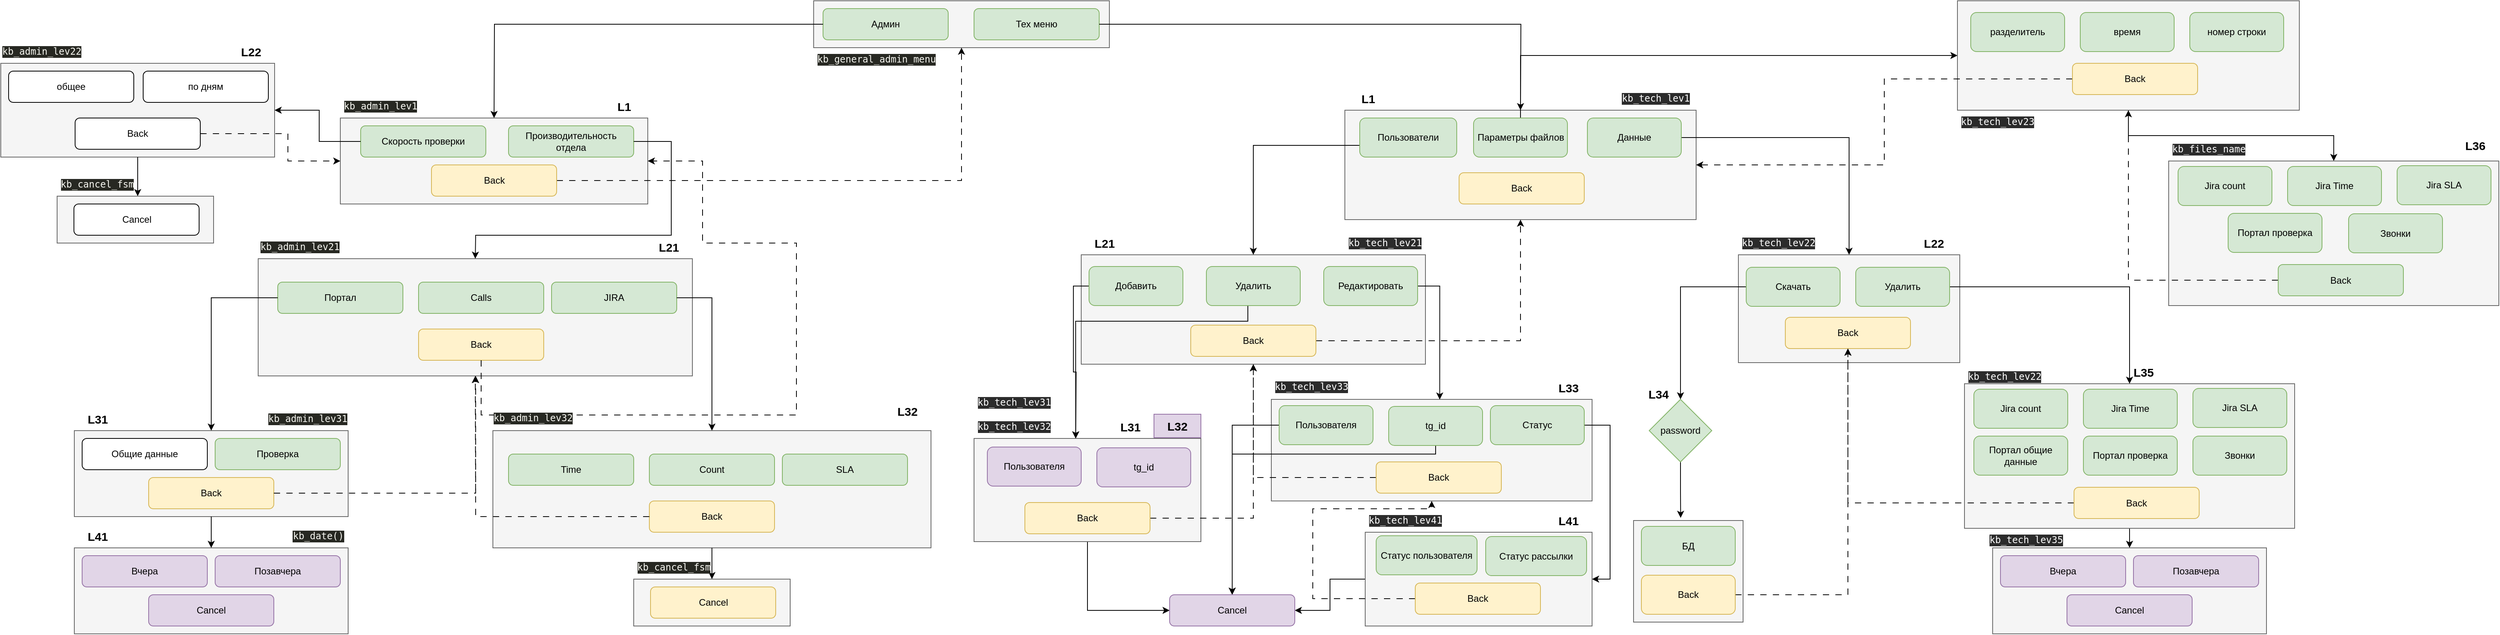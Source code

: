 <mxfile version="21.7.4" type="device">
  <diagram name="Страница 1" id="kpzwKS-btZNGM6YGNHvQ">
    <mxGraphModel dx="1364" dy="1102" grid="1" gridSize="10" guides="1" tooltips="1" connect="1" arrows="1" fold="1" page="1" pageScale="1" pageWidth="1169" pageHeight="827" math="0" shadow="0">
      <root>
        <mxCell id="0" />
        <mxCell id="1" parent="0" />
        <mxCell id="q2ML41msmfo748IDjSTn-22" style="edgeStyle=orthogonalEdgeStyle;rounded=0;orthogonalLoop=1;jettySize=auto;html=1;exitX=0.5;exitY=1;exitDx=0;exitDy=0;entryX=0.5;entryY=0;entryDx=0;entryDy=0;" edge="1" parent="1" source="q2ML41msmfo748IDjSTn-12" target="q2ML41msmfo748IDjSTn-13">
          <mxGeometry relative="1" as="geometry" />
        </mxCell>
        <mxCell id="q2ML41msmfo748IDjSTn-12" value="" style="rounded=0;whiteSpace=wrap;html=1;fillColor=#f5f5f5;fontColor=#333333;strokeColor=#666666;" vertex="1" parent="1">
          <mxGeometry x="2501" y="8" width="437" height="140" as="geometry" />
        </mxCell>
        <mxCell id="m_FYj5SwtiGDDuizJ_Xz-88" style="edgeStyle=orthogonalEdgeStyle;rounded=0;orthogonalLoop=1;jettySize=auto;html=1;entryX=0.5;entryY=0;entryDx=0;entryDy=0;" parent="1" source="m_FYj5SwtiGDDuizJ_Xz-75" target="m_FYj5SwtiGDDuizJ_Xz-84" edge="1">
          <mxGeometry relative="1" as="geometry" />
        </mxCell>
        <mxCell id="m_FYj5SwtiGDDuizJ_Xz-75" value="" style="rounded=0;whiteSpace=wrap;html=1;fillColor=#f5f5f5;fontColor=#333333;strokeColor=#666666;" parent="1" vertex="1">
          <mxGeometry x="2510" y="498" width="422" height="185" as="geometry" />
        </mxCell>
        <mxCell id="m_FYj5SwtiGDDuizJ_Xz-74" value="" style="rounded=0;whiteSpace=wrap;html=1;fillColor=#f5f5f5;fontColor=#333333;strokeColor=#666666;" parent="1" vertex="1">
          <mxGeometry x="2087" y="673" width="140" height="130" as="geometry" />
        </mxCell>
        <mxCell id="m_FYj5SwtiGDDuizJ_Xz-59" value="" style="rounded=0;whiteSpace=wrap;html=1;fillColor=#f5f5f5;fontColor=#333333;strokeColor=#666666;" parent="1" vertex="1">
          <mxGeometry x="2221" y="333" width="283" height="138" as="geometry" />
        </mxCell>
        <mxCell id="m_FYj5SwtiGDDuizJ_Xz-35" style="edgeStyle=orthogonalEdgeStyle;rounded=0;orthogonalLoop=1;jettySize=auto;html=1;entryX=1;entryY=0.5;entryDx=0;entryDy=0;" parent="1" source="m_FYj5SwtiGDDuizJ_Xz-20" target="m_FYj5SwtiGDDuizJ_Xz-21" edge="1">
          <mxGeometry relative="1" as="geometry" />
        </mxCell>
        <mxCell id="m_FYj5SwtiGDDuizJ_Xz-20" value="" style="rounded=0;whiteSpace=wrap;html=1;fillColor=#f5f5f5;fontColor=#333333;strokeColor=#666666;" parent="1" vertex="1">
          <mxGeometry x="1744" y="688" width="290" height="120" as="geometry" />
        </mxCell>
        <mxCell id="m_FYj5SwtiGDDuizJ_Xz-36" style="edgeStyle=orthogonalEdgeStyle;rounded=0;orthogonalLoop=1;jettySize=auto;html=1;entryX=0;entryY=0.5;entryDx=0;entryDy=0;" parent="1" source="m_FYj5SwtiGDDuizJ_Xz-19" target="m_FYj5SwtiGDDuizJ_Xz-21" edge="1">
          <mxGeometry relative="1" as="geometry" />
        </mxCell>
        <mxCell id="m_FYj5SwtiGDDuizJ_Xz-19" value="" style="rounded=0;whiteSpace=wrap;html=1;fillColor=#f5f5f5;fontColor=#333333;strokeColor=#666666;" parent="1" vertex="1">
          <mxGeometry x="1244" y="568" width="290" height="132" as="geometry" />
        </mxCell>
        <mxCell id="m_FYj5SwtiGDDuizJ_Xz-18" value="" style="rounded=0;whiteSpace=wrap;html=1;fillColor=#f5f5f5;fontColor=#333333;strokeColor=#666666;" parent="1" vertex="1">
          <mxGeometry x="1624" y="518" width="410" height="130" as="geometry" />
        </mxCell>
        <mxCell id="m_FYj5SwtiGDDuizJ_Xz-17" value="" style="rounded=0;whiteSpace=wrap;html=1;fillColor=#f5f5f5;fontColor=#333333;strokeColor=#666666;" parent="1" vertex="1">
          <mxGeometry x="1381" y="333" width="440" height="140" as="geometry" />
        </mxCell>
        <mxCell id="AULgqFKmp7q75crRmmGl-78" value="" style="rounded=0;whiteSpace=wrap;html=1;fillColor=#f5f5f5;fontColor=#333333;strokeColor=#666666;" parent="1" vertex="1">
          <mxGeometry x="809" y="748" width="200" height="60" as="geometry" />
        </mxCell>
        <mxCell id="AULgqFKmp7q75crRmmGl-57" value="" style="rounded=0;whiteSpace=wrap;html=1;fillColor=#f5f5f5;fontColor=#333333;strokeColor=#666666;" parent="1" vertex="1">
          <mxGeometry x="1039" y="8" width="378" height="60" as="geometry" />
        </mxCell>
        <mxCell id="AULgqFKmp7q75crRmmGl-45" value="" style="rounded=0;whiteSpace=wrap;html=1;fillColor=#f5f5f5;fontColor=#333333;strokeColor=#666666;" parent="1" vertex="1">
          <mxGeometry x="1718" y="148" width="449" height="140" as="geometry" />
        </mxCell>
        <mxCell id="AULgqFKmp7q75crRmmGl-37" value="" style="rounded=0;whiteSpace=wrap;html=1;fillColor=#f5f5f5;fontColor=#333333;strokeColor=#666666;" parent="1" vertex="1">
          <mxGeometry x="434" y="158" width="393" height="110" as="geometry" />
        </mxCell>
        <mxCell id="AULgqFKmp7q75crRmmGl-36" value="" style="rounded=0;whiteSpace=wrap;html=1;fillColor=#f5f5f5;fontColor=#333333;strokeColor=#666666;" parent="1" vertex="1">
          <mxGeometry y="88" width="350" height="120" as="geometry" />
        </mxCell>
        <mxCell id="AULgqFKmp7q75crRmmGl-18" value="" style="rounded=0;whiteSpace=wrap;html=1;fillColor=#f5f5f5;fontColor=#333333;strokeColor=#666666;" parent="1" vertex="1">
          <mxGeometry x="94" y="558" width="350" height="110" as="geometry" />
        </mxCell>
        <mxCell id="AULgqFKmp7q75crRmmGl-12" value="" style="rounded=0;whiteSpace=wrap;html=1;fillColor=#f5f5f5;fontColor=#333333;strokeColor=#666666;" parent="1" vertex="1">
          <mxGeometry x="329" y="338" width="555" height="150" as="geometry" />
        </mxCell>
        <mxCell id="AULgqFKmp7q75crRmmGl-11" value="" style="rounded=0;whiteSpace=wrap;html=1;fillColor=#f5f5f5;fontColor=#333333;strokeColor=#666666;" parent="1" vertex="1">
          <mxGeometry x="629" y="558" width="560" height="150" as="geometry" />
        </mxCell>
        <mxCell id="AULgqFKmp7q75crRmmGl-1" value="Портал" style="rounded=1;whiteSpace=wrap;html=1;fillColor=#d5e8d4;strokeColor=#82b366;" parent="1" vertex="1">
          <mxGeometry x="354" y="368" width="160" height="40" as="geometry" />
        </mxCell>
        <mxCell id="AULgqFKmp7q75crRmmGl-3" value="Calls" style="rounded=1;whiteSpace=wrap;html=1;fillColor=#d5e8d4;strokeColor=#82b366;" parent="1" vertex="1">
          <mxGeometry x="534" y="368" width="160" height="40" as="geometry" />
        </mxCell>
        <mxCell id="AULgqFKmp7q75crRmmGl-4" value="JIRA" style="rounded=1;whiteSpace=wrap;html=1;fillColor=#d5e8d4;strokeColor=#82b366;" parent="1" vertex="1">
          <mxGeometry x="704" y="368" width="160" height="40" as="geometry" />
        </mxCell>
        <mxCell id="AULgqFKmp7q75crRmmGl-6" value="Time" style="rounded=1;whiteSpace=wrap;html=1;fillColor=#d5e8d4;strokeColor=#82b366;" parent="1" vertex="1">
          <mxGeometry x="649" y="588" width="160" height="40" as="geometry" />
        </mxCell>
        <mxCell id="AULgqFKmp7q75crRmmGl-7" value="Count" style="rounded=1;whiteSpace=wrap;html=1;fillColor=#d5e8d4;strokeColor=#82b366;" parent="1" vertex="1">
          <mxGeometry x="829" y="588" width="160" height="40" as="geometry" />
        </mxCell>
        <mxCell id="AULgqFKmp7q75crRmmGl-8" value="SLA" style="rounded=1;whiteSpace=wrap;html=1;fillColor=#d5e8d4;strokeColor=#82b366;" parent="1" vertex="1">
          <mxGeometry x="999" y="588" width="160" height="40" as="geometry" />
        </mxCell>
        <mxCell id="AULgqFKmp7q75crRmmGl-9" value="Back" style="rounded=1;whiteSpace=wrap;html=1;fillColor=#fff2cc;strokeColor=#d6b656;" parent="1" vertex="1">
          <mxGeometry x="829" y="648" width="160" height="40" as="geometry" />
        </mxCell>
        <mxCell id="AULgqFKmp7q75crRmmGl-14" value="Общие данные" style="rounded=1;whiteSpace=wrap;html=1;" parent="1" vertex="1">
          <mxGeometry x="104" y="568" width="160" height="40" as="geometry" />
        </mxCell>
        <mxCell id="AULgqFKmp7q75crRmmGl-15" value="Проверка" style="rounded=1;whiteSpace=wrap;html=1;fillColor=#d5e8d4;strokeColor=#82b366;" parent="1" vertex="1">
          <mxGeometry x="274" y="568" width="160" height="40" as="geometry" />
        </mxCell>
        <mxCell id="AULgqFKmp7q75crRmmGl-16" value="Back" style="rounded=1;whiteSpace=wrap;html=1;fillColor=#fff2cc;strokeColor=#d6b656;" parent="1" vertex="1">
          <mxGeometry x="189" y="618" width="160" height="40" as="geometry" />
        </mxCell>
        <mxCell id="AULgqFKmp7q75crRmmGl-20" value="" style="rounded=0;whiteSpace=wrap;html=1;fillColor=#f5f5f5;fontColor=#333333;strokeColor=#666666;" parent="1" vertex="1">
          <mxGeometry x="94" y="708" width="350" height="110" as="geometry" />
        </mxCell>
        <mxCell id="AULgqFKmp7q75crRmmGl-21" value="Вчера" style="rounded=1;whiteSpace=wrap;html=1;fillColor=#e1d5e7;strokeColor=#9673a6;" parent="1" vertex="1">
          <mxGeometry x="104" y="718" width="160" height="40" as="geometry" />
        </mxCell>
        <mxCell id="AULgqFKmp7q75crRmmGl-22" value="Позавчера" style="rounded=1;whiteSpace=wrap;html=1;fillColor=#e1d5e7;strokeColor=#9673a6;" parent="1" vertex="1">
          <mxGeometry x="274" y="718" width="160" height="40" as="geometry" />
        </mxCell>
        <mxCell id="AULgqFKmp7q75crRmmGl-24" value="Cancel" style="rounded=1;whiteSpace=wrap;html=1;fillColor=#e1d5e7;strokeColor=#9673a6;" parent="1" vertex="1">
          <mxGeometry x="189" y="768" width="160" height="40" as="geometry" />
        </mxCell>
        <mxCell id="AULgqFKmp7q75crRmmGl-26" value="" style="endArrow=classic;html=1;rounded=0;exitX=1;exitY=0.5;exitDx=0;exitDy=0;entryX=0.5;entryY=0;entryDx=0;entryDy=0;" parent="1" source="AULgqFKmp7q75crRmmGl-4" target="AULgqFKmp7q75crRmmGl-11" edge="1">
          <mxGeometry width="50" height="50" relative="1" as="geometry">
            <mxPoint x="604" y="598" as="sourcePoint" />
            <mxPoint x="654" y="548" as="targetPoint" />
            <Array as="points">
              <mxPoint x="909" y="388" />
            </Array>
          </mxGeometry>
        </mxCell>
        <mxCell id="AULgqFKmp7q75crRmmGl-27" value="" style="endArrow=classic;html=1;rounded=0;exitX=0;exitY=0.5;exitDx=0;exitDy=0;entryX=0.5;entryY=0;entryDx=0;entryDy=0;" parent="1" source="AULgqFKmp7q75crRmmGl-1" target="AULgqFKmp7q75crRmmGl-18" edge="1">
          <mxGeometry width="50" height="50" relative="1" as="geometry">
            <mxPoint x="604" y="598" as="sourcePoint" />
            <mxPoint x="654" y="548" as="targetPoint" />
            <Array as="points">
              <mxPoint x="269" y="388" />
            </Array>
          </mxGeometry>
        </mxCell>
        <mxCell id="AULgqFKmp7q75crRmmGl-28" value="" style="endArrow=classic;html=1;rounded=0;exitX=0.5;exitY=1;exitDx=0;exitDy=0;entryX=0.5;entryY=0;entryDx=0;entryDy=0;" parent="1" source="AULgqFKmp7q75crRmmGl-18" target="AULgqFKmp7q75crRmmGl-20" edge="1">
          <mxGeometry width="50" height="50" relative="1" as="geometry">
            <mxPoint x="604" y="738" as="sourcePoint" />
            <mxPoint x="654" y="688" as="targetPoint" />
          </mxGeometry>
        </mxCell>
        <mxCell id="AULgqFKmp7q75crRmmGl-29" value="Админ" style="rounded=1;whiteSpace=wrap;html=1;fillColor=#d5e8d4;strokeColor=#82b366;" parent="1" vertex="1">
          <mxGeometry x="1051" y="18" width="160" height="40" as="geometry" />
        </mxCell>
        <mxCell id="AULgqFKmp7q75crRmmGl-30" value="Тех меню" style="rounded=1;whiteSpace=wrap;html=1;fillColor=#d5e8d4;strokeColor=#82b366;" parent="1" vertex="1">
          <mxGeometry x="1244" y="18" width="160" height="40" as="geometry" />
        </mxCell>
        <mxCell id="AULgqFKmp7q75crRmmGl-32" value="Производительность отдела" style="rounded=1;whiteSpace=wrap;html=1;fillColor=#d5e8d4;strokeColor=#82b366;" parent="1" vertex="1">
          <mxGeometry x="649" y="168" width="160" height="40" as="geometry" />
        </mxCell>
        <mxCell id="AULgqFKmp7q75crRmmGl-33" value="Скорость проверки" style="rounded=1;whiteSpace=wrap;html=1;fillColor=#d5e8d4;strokeColor=#82b366;" parent="1" vertex="1">
          <mxGeometry x="460" y="168" width="160" height="40" as="geometry" />
        </mxCell>
        <mxCell id="AULgqFKmp7q75crRmmGl-34" value="по дням" style="rounded=1;whiteSpace=wrap;html=1;" parent="1" vertex="1">
          <mxGeometry x="182" y="98" width="160" height="40" as="geometry" />
        </mxCell>
        <mxCell id="AULgqFKmp7q75crRmmGl-35" value="общее" style="rounded=1;whiteSpace=wrap;html=1;" parent="1" vertex="1">
          <mxGeometry x="10" y="98" width="160" height="40" as="geometry" />
        </mxCell>
        <mxCell id="m_FYj5SwtiGDDuizJ_Xz-30" style="edgeStyle=orthogonalEdgeStyle;rounded=0;orthogonalLoop=1;jettySize=auto;html=1;entryX=0.5;entryY=0;entryDx=0;entryDy=0;" parent="1" source="AULgqFKmp7q75crRmmGl-38" target="m_FYj5SwtiGDDuizJ_Xz-17" edge="1">
          <mxGeometry relative="1" as="geometry">
            <mxPoint x="1604" y="268" as="targetPoint" />
            <Array as="points">
              <mxPoint x="1601" y="193" />
            </Array>
          </mxGeometry>
        </mxCell>
        <mxCell id="AULgqFKmp7q75crRmmGl-38" value="Пользователи" style="rounded=1;whiteSpace=wrap;html=1;fillColor=#d5e8d4;strokeColor=#82b366;" parent="1" vertex="1">
          <mxGeometry x="1737" y="158" width="124" height="50" as="geometry" />
        </mxCell>
        <mxCell id="q2ML41msmfo748IDjSTn-30" style="edgeStyle=orthogonalEdgeStyle;rounded=0;orthogonalLoop=1;jettySize=auto;html=1;entryX=0;entryY=0.5;entryDx=0;entryDy=0;" edge="1" parent="1" source="AULgqFKmp7q75crRmmGl-39" target="q2ML41msmfo748IDjSTn-12">
          <mxGeometry relative="1" as="geometry">
            <Array as="points">
              <mxPoint x="1943" y="78" />
            </Array>
          </mxGeometry>
        </mxCell>
        <mxCell id="AULgqFKmp7q75crRmmGl-39" value="Параметры файлов" style="rounded=1;whiteSpace=wrap;html=1;fillColor=#d5e8d4;strokeColor=#82b366;" parent="1" vertex="1">
          <mxGeometry x="1882.5" y="158" width="120" height="50" as="geometry" />
        </mxCell>
        <mxCell id="m_FYj5SwtiGDDuizJ_Xz-61" style="edgeStyle=orthogonalEdgeStyle;rounded=0;orthogonalLoop=1;jettySize=auto;html=1;exitX=1;exitY=0.5;exitDx=0;exitDy=0;entryX=0.5;entryY=0;entryDx=0;entryDy=0;" parent="1" source="AULgqFKmp7q75crRmmGl-40" target="m_FYj5SwtiGDDuizJ_Xz-59" edge="1">
          <mxGeometry relative="1" as="geometry">
            <Array as="points">
              <mxPoint x="2363" y="183" />
            </Array>
          </mxGeometry>
        </mxCell>
        <mxCell id="AULgqFKmp7q75crRmmGl-40" value="Данные" style="rounded=1;whiteSpace=wrap;html=1;fillColor=#d5e8d4;strokeColor=#82b366;" parent="1" vertex="1">
          <mxGeometry x="2028" y="158" width="120" height="50" as="geometry" />
        </mxCell>
        <mxCell id="m_FYj5SwtiGDDuizJ_Xz-47" style="edgeStyle=orthogonalEdgeStyle;rounded=0;orthogonalLoop=1;jettySize=auto;html=1;exitX=1;exitY=0.5;exitDx=0;exitDy=0;entryX=0.5;entryY=1;entryDx=0;entryDy=0;dashed=1;dashPattern=8 8;" parent="1" source="AULgqFKmp7q75crRmmGl-41" target="AULgqFKmp7q75crRmmGl-57" edge="1">
          <mxGeometry relative="1" as="geometry" />
        </mxCell>
        <mxCell id="AULgqFKmp7q75crRmmGl-41" value="Back" style="rounded=1;whiteSpace=wrap;html=1;fillColor=#fff2cc;strokeColor=#d6b656;" parent="1" vertex="1">
          <mxGeometry x="550.5" y="218" width="160" height="40" as="geometry" />
        </mxCell>
        <mxCell id="AULgqFKmp7q75crRmmGl-43" value="Back" style="rounded=1;whiteSpace=wrap;html=1;fillColor=#fff2cc;strokeColor=#d6b656;" parent="1" vertex="1">
          <mxGeometry x="1864" y="228" width="160" height="40" as="geometry" />
        </mxCell>
        <mxCell id="AULgqFKmp7q75crRmmGl-46" value="" style="endArrow=classic;html=1;rounded=0;exitX=1;exitY=0.5;exitDx=0;exitDy=0;entryX=0.5;entryY=0;entryDx=0;entryDy=0;" parent="1" source="AULgqFKmp7q75crRmmGl-32" target="AULgqFKmp7q75crRmmGl-12" edge="1">
          <mxGeometry width="50" height="50" relative="1" as="geometry">
            <mxPoint x="717" y="288" as="sourcePoint" />
            <mxPoint x="767" y="238" as="targetPoint" />
            <Array as="points">
              <mxPoint x="857" y="188" />
              <mxPoint x="857" y="308" />
              <mxPoint x="607" y="308" />
            </Array>
          </mxGeometry>
        </mxCell>
        <mxCell id="AULgqFKmp7q75crRmmGl-47" value="" style="endArrow=classic;html=1;rounded=0;exitX=0;exitY=0.5;exitDx=0;exitDy=0;entryX=1;entryY=0.5;entryDx=0;entryDy=0;" parent="1" source="AULgqFKmp7q75crRmmGl-33" target="AULgqFKmp7q75crRmmGl-36" edge="1">
          <mxGeometry width="50" height="50" relative="1" as="geometry">
            <mxPoint x="717" y="288" as="sourcePoint" />
            <mxPoint x="767" y="238" as="targetPoint" />
            <Array as="points">
              <mxPoint x="407" y="188" />
              <mxPoint x="407" y="148" />
            </Array>
          </mxGeometry>
        </mxCell>
        <mxCell id="AULgqFKmp7q75crRmmGl-48" value="" style="endArrow=classic;html=1;rounded=0;exitX=0;exitY=0.5;exitDx=0;exitDy=0;entryX=0.5;entryY=0;entryDx=0;entryDy=0;" parent="1" source="AULgqFKmp7q75crRmmGl-29" target="AULgqFKmp7q75crRmmGl-37" edge="1">
          <mxGeometry width="50" height="50" relative="1" as="geometry">
            <mxPoint x="907" y="288" as="sourcePoint" />
            <mxPoint x="957" y="238" as="targetPoint" />
            <Array as="points">
              <mxPoint x="631" y="38" />
            </Array>
          </mxGeometry>
        </mxCell>
        <mxCell id="AULgqFKmp7q75crRmmGl-49" value="" style="endArrow=classic;html=1;rounded=0;exitX=1;exitY=0.5;exitDx=0;exitDy=0;entryX=0.5;entryY=0;entryDx=0;entryDy=0;" parent="1" source="AULgqFKmp7q75crRmmGl-30" target="AULgqFKmp7q75crRmmGl-45" edge="1">
          <mxGeometry width="50" height="50" relative="1" as="geometry">
            <mxPoint x="907" y="288" as="sourcePoint" />
            <mxPoint x="957" y="238" as="targetPoint" />
            <Array as="points">
              <mxPoint x="1943" y="38" />
            </Array>
          </mxGeometry>
        </mxCell>
        <mxCell id="AULgqFKmp7q75crRmmGl-50" value="L1" style="text;html=1;strokeColor=none;fillColor=none;align=center;verticalAlign=middle;whiteSpace=wrap;rounded=0;fontStyle=1;fontSize=15;" parent="1" vertex="1">
          <mxGeometry x="767" y="128" width="60" height="30" as="geometry" />
        </mxCell>
        <mxCell id="AULgqFKmp7q75crRmmGl-51" value="L1" style="text;html=1;strokeColor=none;fillColor=none;align=center;verticalAlign=middle;whiteSpace=wrap;rounded=0;fontStyle=1;fontSize=15;" parent="1" vertex="1">
          <mxGeometry x="1718" y="118" width="60" height="30" as="geometry" />
        </mxCell>
        <mxCell id="AULgqFKmp7q75crRmmGl-52" value="L21" style="text;html=1;strokeColor=none;fillColor=none;align=center;verticalAlign=middle;whiteSpace=wrap;rounded=0;fontStyle=1;fontSize=15;" parent="1" vertex="1">
          <mxGeometry x="824" y="308" width="60" height="30" as="geometry" />
        </mxCell>
        <mxCell id="AULgqFKmp7q75crRmmGl-53" value="L22" style="text;html=1;strokeColor=none;fillColor=none;align=center;verticalAlign=middle;whiteSpace=wrap;rounded=0;fontStyle=1;fontSize=15;" parent="1" vertex="1">
          <mxGeometry x="290" y="58" width="60" height="30" as="geometry" />
        </mxCell>
        <mxCell id="AULgqFKmp7q75crRmmGl-54" value="L31" style="text;html=1;strokeColor=none;fillColor=none;align=center;verticalAlign=middle;whiteSpace=wrap;rounded=0;fontStyle=1;fontSize=15;" parent="1" vertex="1">
          <mxGeometry x="94" y="528" width="60" height="30" as="geometry" />
        </mxCell>
        <mxCell id="AULgqFKmp7q75crRmmGl-55" value="L32" style="text;html=1;strokeColor=none;fillColor=none;align=center;verticalAlign=middle;whiteSpace=wrap;rounded=0;fontStyle=1;fontSize=15;" parent="1" vertex="1">
          <mxGeometry x="1129" y="518" width="60" height="30" as="geometry" />
        </mxCell>
        <mxCell id="AULgqFKmp7q75crRmmGl-56" value="L41" style="text;html=1;strokeColor=none;fillColor=none;align=center;verticalAlign=middle;whiteSpace=wrap;rounded=0;fontStyle=1;fontSize=15;" parent="1" vertex="1">
          <mxGeometry x="94" y="678" width="60" height="30" as="geometry" />
        </mxCell>
        <mxCell id="AULgqFKmp7q75crRmmGl-58" value="Back" style="rounded=1;whiteSpace=wrap;html=1;fillColor=#fff2cc;strokeColor=#d6b656;" parent="1" vertex="1">
          <mxGeometry x="534" y="428" width="160" height="40" as="geometry" />
        </mxCell>
        <mxCell id="AULgqFKmp7q75crRmmGl-59" value="&lt;div style=&quot;background-color:#272822;color:#f8f8f2;font-family:&#39;JetBrains Mono&#39;,monospace;font-size:9,8pt;&quot;&gt;&lt;pre&gt;kb_admin_lev1&lt;/pre&gt;&lt;/div&gt;" style="text;html=1;strokeColor=none;fillColor=none;align=center;verticalAlign=middle;whiteSpace=wrap;rounded=0;" parent="1" vertex="1">
          <mxGeometry x="434" y="128" width="103" height="30" as="geometry" />
        </mxCell>
        <mxCell id="AULgqFKmp7q75crRmmGl-60" value="&lt;div style=&quot;background-color:#272822;color:#f8f8f2;font-family:&#39;JetBrains Mono&#39;,monospace;font-size:9,8pt;&quot;&gt;&lt;pre&gt;&lt;div style=&quot;font-family: &amp;quot;JetBrains Mono&amp;quot;, monospace;&quot;&gt;&lt;pre&gt;kb_general_admin_menu&lt;/pre&gt;&lt;/div&gt;&lt;/pre&gt;&lt;/div&gt;" style="text;html=1;strokeColor=none;fillColor=none;align=center;verticalAlign=middle;whiteSpace=wrap;rounded=0;" parent="1" vertex="1">
          <mxGeometry x="1039" y="68" width="161" height="30" as="geometry" />
        </mxCell>
        <mxCell id="AULgqFKmp7q75crRmmGl-61" value="&lt;div style=&quot;background-color:#272822;color:#f8f8f2;font-family:&#39;JetBrains Mono&#39;,monospace;font-size:9,8pt;&quot;&gt;&lt;pre&gt;&lt;div style=&quot;font-family: &amp;quot;JetBrains Mono&amp;quot;, monospace;&quot;&gt;&lt;pre&gt;kb_admin_lev21&lt;/pre&gt;&lt;/div&gt;&lt;/pre&gt;&lt;/div&gt;" style="text;html=1;strokeColor=none;fillColor=none;align=center;verticalAlign=middle;whiteSpace=wrap;rounded=0;" parent="1" vertex="1">
          <mxGeometry x="331" y="308" width="103" height="30" as="geometry" />
        </mxCell>
        <mxCell id="AULgqFKmp7q75crRmmGl-63" value="" style="endArrow=classic;html=1;rounded=0;exitX=0.5;exitY=1;exitDx=0;exitDy=0;entryX=1;entryY=0.5;entryDx=0;entryDy=0;metaEdit=1;dashed=1;dashPattern=8 8;" parent="1" source="AULgqFKmp7q75crRmmGl-58" target="AULgqFKmp7q75crRmmGl-37" edge="1">
          <mxGeometry width="50" height="50" relative="1" as="geometry">
            <mxPoint x="787" y="368" as="sourcePoint" />
            <mxPoint x="837" y="318" as="targetPoint" />
            <Array as="points">
              <mxPoint x="614" y="538" />
              <mxPoint x="1017" y="538" />
              <mxPoint x="1017" y="318" />
              <mxPoint x="897" y="318" />
              <mxPoint x="897" y="213" />
            </Array>
          </mxGeometry>
        </mxCell>
        <mxCell id="AULgqFKmp7q75crRmmGl-69" value="&lt;div style=&quot;background-color:#272822;color:#f8f8f2;font-family:&#39;JetBrains Mono&#39;,monospace;font-size:9,8pt;&quot;&gt;&lt;pre&gt;&lt;div style=&quot;font-family: &amp;quot;JetBrains Mono&amp;quot;, monospace;&quot;&gt;&lt;pre&gt;&lt;div style=&quot;font-family: &amp;quot;JetBrains Mono&amp;quot;, monospace;&quot;&gt;&lt;pre&gt;kb_admin_lev31&lt;/pre&gt;&lt;/div&gt;&lt;/pre&gt;&lt;/div&gt;&lt;/pre&gt;&lt;/div&gt;" style="text;html=1;strokeColor=none;fillColor=none;align=center;verticalAlign=middle;whiteSpace=wrap;rounded=0;" parent="1" vertex="1">
          <mxGeometry x="341" y="528" width="103" height="30" as="geometry" />
        </mxCell>
        <mxCell id="AULgqFKmp7q75crRmmGl-70" value="&lt;div style=&quot;background-color:#272822;color:#f8f8f2;font-family:&#39;JetBrains Mono&#39;,monospace;font-size:9,8pt;&quot;&gt;&lt;pre&gt;&lt;div style=&quot;font-family: &amp;quot;JetBrains Mono&amp;quot;, monospace;&quot;&gt;&lt;pre&gt;&lt;div style=&quot;font-family: &amp;quot;JetBrains Mono&amp;quot;, monospace;&quot;&gt;&lt;pre&gt;&lt;div style=&quot;font-family: &amp;quot;JetBrains Mono&amp;quot;, monospace;&quot;&gt;&lt;pre&gt;kb_admin_lev32&lt;/pre&gt;&lt;/div&gt;&lt;/pre&gt;&lt;/div&gt;&lt;/pre&gt;&lt;/div&gt;&lt;/pre&gt;&lt;/div&gt;" style="text;html=1;strokeColor=none;fillColor=none;align=center;verticalAlign=middle;whiteSpace=wrap;rounded=0;" parent="1" vertex="1">
          <mxGeometry x="629" y="527" width="103" height="30" as="geometry" />
        </mxCell>
        <mxCell id="AULgqFKmp7q75crRmmGl-77" value="Cancel" style="rounded=1;whiteSpace=wrap;html=1;fillColor=#fff2cc;strokeColor=#d6b656;" parent="1" vertex="1">
          <mxGeometry x="830.5" y="758" width="160" height="40" as="geometry" />
        </mxCell>
        <mxCell id="AULgqFKmp7q75crRmmGl-79" value="" style="endArrow=classic;html=1;rounded=0;exitX=0.5;exitY=1;exitDx=0;exitDy=0;entryX=0.5;entryY=0;entryDx=0;entryDy=0;" parent="1" source="AULgqFKmp7q75crRmmGl-11" target="AULgqFKmp7q75crRmmGl-78" edge="1">
          <mxGeometry width="50" height="50" relative="1" as="geometry">
            <mxPoint x="587" y="608" as="sourcePoint" />
            <mxPoint x="637" y="558" as="targetPoint" />
          </mxGeometry>
        </mxCell>
        <mxCell id="AULgqFKmp7q75crRmmGl-82" value="" style="endArrow=classic;html=1;rounded=0;exitX=0.5;exitY=1;exitDx=0;exitDy=0;entryX=1;entryY=1;entryDx=0;entryDy=0;" parent="1" source="AULgqFKmp7q75crRmmGl-36" target="AULgqFKmp7q75crRmmGl-93" edge="1">
          <mxGeometry width="50" height="50" relative="1" as="geometry">
            <mxPoint x="427" y="158" as="sourcePoint" />
            <mxPoint x="174.5" y="248" as="targetPoint" />
          </mxGeometry>
        </mxCell>
        <mxCell id="AULgqFKmp7q75crRmmGl-83" value="&lt;div style=&quot;background-color:#272822;color:#f8f8f2;font-family:&#39;JetBrains Mono&#39;,monospace;font-size:9,8pt;&quot;&gt;&lt;pre&gt;&lt;div style=&quot;font-family: &amp;quot;JetBrains Mono&amp;quot;, monospace;&quot;&gt;&lt;pre&gt;kb_admin_lev22&lt;/pre&gt;&lt;/div&gt;&lt;/pre&gt;&lt;/div&gt;" style="text;html=1;strokeColor=none;fillColor=none;align=center;verticalAlign=middle;whiteSpace=wrap;rounded=0;" parent="1" vertex="1">
          <mxGeometry x="1" y="58" width="103" height="30" as="geometry" />
        </mxCell>
        <mxCell id="AULgqFKmp7q75crRmmGl-84" value="" style="endArrow=classic;html=1;rounded=0;exitX=0;exitY=0.5;exitDx=0;exitDy=0;entryX=0.5;entryY=1;entryDx=0;entryDy=0;dashed=1;dashPattern=8 8;" parent="1" source="AULgqFKmp7q75crRmmGl-9" target="AULgqFKmp7q75crRmmGl-12" edge="1">
          <mxGeometry width="50" height="50" relative="1" as="geometry">
            <mxPoint x="657" y="578" as="sourcePoint" />
            <mxPoint x="707" y="528" as="targetPoint" />
            <Array as="points">
              <mxPoint x="607" y="668" />
            </Array>
          </mxGeometry>
        </mxCell>
        <mxCell id="AULgqFKmp7q75crRmmGl-85" value="" style="endArrow=classic;html=1;rounded=0;exitX=1;exitY=0.5;exitDx=0;exitDy=0;dashed=1;dashPattern=8 8;" parent="1" source="AULgqFKmp7q75crRmmGl-16" edge="1">
          <mxGeometry width="50" height="50" relative="1" as="geometry">
            <mxPoint x="657" y="578" as="sourcePoint" />
            <mxPoint x="607" y="488" as="targetPoint" />
            <Array as="points">
              <mxPoint x="607" y="638" />
            </Array>
          </mxGeometry>
        </mxCell>
        <mxCell id="AULgqFKmp7q75crRmmGl-87" value="Back" style="rounded=1;whiteSpace=wrap;html=1;" parent="1" vertex="1">
          <mxGeometry x="95" y="158" width="160" height="40" as="geometry" />
        </mxCell>
        <mxCell id="AULgqFKmp7q75crRmmGl-88" value="" style="endArrow=classic;html=1;rounded=0;exitX=1;exitY=0.5;exitDx=0;exitDy=0;entryX=0;entryY=0.5;entryDx=0;entryDy=0;dashed=1;dashPattern=8 8;" parent="1" source="AULgqFKmp7q75crRmmGl-87" target="AULgqFKmp7q75crRmmGl-37" edge="1">
          <mxGeometry width="50" height="50" relative="1" as="geometry">
            <mxPoint x="137" y="288" as="sourcePoint" />
            <mxPoint x="187" y="238" as="targetPoint" />
            <Array as="points">
              <mxPoint x="367" y="178" />
              <mxPoint x="367" y="213" />
            </Array>
          </mxGeometry>
        </mxCell>
        <mxCell id="AULgqFKmp7q75crRmmGl-89" value="&lt;div style=&quot;background-color:#272822;color:#f8f8f2;font-family:&#39;JetBrains Mono&#39;,monospace;font-size:9,8pt;&quot;&gt;&lt;pre&gt;&lt;div style=&quot;font-family: &amp;quot;JetBrains Mono&amp;quot;, monospace;&quot;&gt;&lt;pre&gt;&lt;div style=&quot;font-family: &amp;quot;JetBrains Mono&amp;quot;, monospace;&quot;&gt;&lt;pre&gt;&lt;div style=&quot;font-family: &amp;quot;JetBrains Mono&amp;quot;, monospace;&quot;&gt;&lt;pre&gt;&lt;div style=&quot;font-family: &amp;quot;JetBrains Mono&amp;quot;, monospace;&quot;&gt;&lt;pre&gt;kb_cancel_fsm&lt;/pre&gt;&lt;/div&gt;&lt;/pre&gt;&lt;/div&gt;&lt;/pre&gt;&lt;/div&gt;&lt;/pre&gt;&lt;/div&gt;&lt;/pre&gt;&lt;/div&gt;" style="text;html=1;strokeColor=none;fillColor=none;align=center;verticalAlign=middle;whiteSpace=wrap;rounded=0;" parent="1" vertex="1">
          <mxGeometry x="809" y="718" width="103" height="30" as="geometry" />
        </mxCell>
        <mxCell id="AULgqFKmp7q75crRmmGl-91" value="" style="rounded=0;whiteSpace=wrap;html=1;fillColor=#f5f5f5;fontColor=#333333;strokeColor=#666666;" parent="1" vertex="1">
          <mxGeometry x="72" y="258" width="200" height="60" as="geometry" />
        </mxCell>
        <mxCell id="AULgqFKmp7q75crRmmGl-92" value="Cancel" style="rounded=1;whiteSpace=wrap;html=1;" parent="1" vertex="1">
          <mxGeometry x="93.5" y="268" width="160" height="40" as="geometry" />
        </mxCell>
        <mxCell id="AULgqFKmp7q75crRmmGl-93" value="&lt;div style=&quot;background-color:#272822;color:#f8f8f2;font-family:&#39;JetBrains Mono&#39;,monospace;font-size:9,8pt;&quot;&gt;&lt;pre&gt;&lt;div style=&quot;font-family: &amp;quot;JetBrains Mono&amp;quot;, monospace;&quot;&gt;&lt;pre&gt;&lt;div style=&quot;font-family: &amp;quot;JetBrains Mono&amp;quot;, monospace;&quot;&gt;&lt;pre&gt;&lt;div style=&quot;font-family: &amp;quot;JetBrains Mono&amp;quot;, monospace;&quot;&gt;&lt;pre&gt;&lt;div style=&quot;font-family: &amp;quot;JetBrains Mono&amp;quot;, monospace;&quot;&gt;&lt;pre&gt;kb_cancel_fsm&lt;/pre&gt;&lt;/div&gt;&lt;/pre&gt;&lt;/div&gt;&lt;/pre&gt;&lt;/div&gt;&lt;/pre&gt;&lt;/div&gt;&lt;/pre&gt;&lt;/div&gt;" style="text;html=1;strokeColor=none;fillColor=none;align=center;verticalAlign=middle;whiteSpace=wrap;rounded=0;" parent="1" vertex="1">
          <mxGeometry x="72" y="228" width="103" height="30" as="geometry" />
        </mxCell>
        <mxCell id="AULgqFKmp7q75crRmmGl-94" value="&lt;div style=&quot;background-color:#272822;color:#f8f8f2;font-family:&#39;JetBrains Mono&#39;,monospace;font-size:9,8pt;&quot;&gt;&lt;pre&gt;&lt;div style=&quot;font-family: &amp;quot;JetBrains Mono&amp;quot;, monospace;&quot;&gt;&lt;pre&gt;&lt;div style=&quot;font-family: &amp;quot;JetBrains Mono&amp;quot;, monospace;&quot;&gt;&lt;pre&gt;&lt;div style=&quot;font-family: &amp;quot;JetBrains Mono&amp;quot;, monospace;&quot;&gt;&lt;pre&gt;kb_date()&lt;/pre&gt;&lt;/div&gt;&lt;/pre&gt;&lt;/div&gt;&lt;/pre&gt;&lt;/div&gt;&lt;/pre&gt;&lt;/div&gt;" style="text;html=1;strokeColor=none;fillColor=none;align=center;verticalAlign=middle;whiteSpace=wrap;rounded=0;" parent="1" vertex="1">
          <mxGeometry x="367" y="678" width="78" height="30" as="geometry" />
        </mxCell>
        <mxCell id="m_FYj5SwtiGDDuizJ_Xz-29" style="edgeStyle=orthogonalEdgeStyle;rounded=0;orthogonalLoop=1;jettySize=auto;html=1;" parent="1" source="m_FYj5SwtiGDDuizJ_Xz-2" edge="1">
          <mxGeometry relative="1" as="geometry">
            <mxPoint x="1374" y="568" as="targetPoint" />
          </mxGeometry>
        </mxCell>
        <mxCell id="m_FYj5SwtiGDDuizJ_Xz-2" value="Добавить" style="rounded=1;whiteSpace=wrap;html=1;fillColor=#d5e8d4;strokeColor=#82b366;" parent="1" vertex="1">
          <mxGeometry x="1391" y="348" width="120" height="50" as="geometry" />
        </mxCell>
        <mxCell id="m_FYj5SwtiGDDuizJ_Xz-28" style="edgeStyle=orthogonalEdgeStyle;rounded=0;orthogonalLoop=1;jettySize=auto;html=1;entryX=0.448;entryY=0;entryDx=0;entryDy=0;entryPerimeter=0;" parent="1" source="m_FYj5SwtiGDDuizJ_Xz-3" target="m_FYj5SwtiGDDuizJ_Xz-19" edge="1">
          <mxGeometry relative="1" as="geometry">
            <Array as="points">
              <mxPoint x="1594" y="418" />
              <mxPoint x="1374" y="418" />
            </Array>
          </mxGeometry>
        </mxCell>
        <mxCell id="m_FYj5SwtiGDDuizJ_Xz-3" value="Удалить" style="rounded=1;whiteSpace=wrap;html=1;fillColor=#d5e8d4;strokeColor=#82b366;" parent="1" vertex="1">
          <mxGeometry x="1541" y="348" width="120" height="50" as="geometry" />
        </mxCell>
        <mxCell id="m_FYj5SwtiGDDuizJ_Xz-31" style="edgeStyle=orthogonalEdgeStyle;rounded=0;orthogonalLoop=1;jettySize=auto;html=1;exitX=1;exitY=0.5;exitDx=0;exitDy=0;entryX=0.525;entryY=0.002;entryDx=0;entryDy=0;entryPerimeter=0;" parent="1" source="m_FYj5SwtiGDDuizJ_Xz-4" target="m_FYj5SwtiGDDuizJ_Xz-18" edge="1">
          <mxGeometry relative="1" as="geometry" />
        </mxCell>
        <mxCell id="m_FYj5SwtiGDDuizJ_Xz-4" value="Редактировать" style="rounded=1;whiteSpace=wrap;html=1;fillColor=#d5e8d4;strokeColor=#82b366;" parent="1" vertex="1">
          <mxGeometry x="1691" y="348" width="120" height="50" as="geometry" />
        </mxCell>
        <mxCell id="m_FYj5SwtiGDDuizJ_Xz-5" value="Пользователя" style="rounded=1;whiteSpace=wrap;html=1;fillColor=#e1d5e7;strokeColor=#9673a6;" parent="1" vertex="1">
          <mxGeometry x="1261" y="579" width="120" height="50" as="geometry" />
        </mxCell>
        <mxCell id="m_FYj5SwtiGDDuizJ_Xz-32" style="edgeStyle=orthogonalEdgeStyle;rounded=0;orthogonalLoop=1;jettySize=auto;html=1;exitX=1;exitY=0.5;exitDx=0;exitDy=0;entryX=1;entryY=0.5;entryDx=0;entryDy=0;" parent="1" source="m_FYj5SwtiGDDuizJ_Xz-6" target="m_FYj5SwtiGDDuizJ_Xz-20" edge="1">
          <mxGeometry relative="1" as="geometry">
            <Array as="points">
              <mxPoint x="2057" y="551" />
              <mxPoint x="2057" y="748" />
            </Array>
          </mxGeometry>
        </mxCell>
        <mxCell id="m_FYj5SwtiGDDuizJ_Xz-6" value="Статус" style="rounded=1;whiteSpace=wrap;html=1;fillColor=#d5e8d4;strokeColor=#82b366;" parent="1" vertex="1">
          <mxGeometry x="1904" y="526" width="120" height="50" as="geometry" />
        </mxCell>
        <mxCell id="m_FYj5SwtiGDDuizJ_Xz-7" value="tg_id" style="rounded=1;whiteSpace=wrap;html=1;fillColor=#e1d5e7;strokeColor=#9673a6;" parent="1" vertex="1">
          <mxGeometry x="1401" y="580" width="120" height="50" as="geometry" />
        </mxCell>
        <mxCell id="m_FYj5SwtiGDDuizJ_Xz-9" value="Статус пользователя" style="rounded=1;whiteSpace=wrap;html=1;fillColor=#d5e8d4;strokeColor=#82b366;" parent="1" vertex="1">
          <mxGeometry x="1758" y="692.5" width="129" height="50" as="geometry" />
        </mxCell>
        <mxCell id="m_FYj5SwtiGDDuizJ_Xz-10" value="Статус рассылки" style="rounded=1;whiteSpace=wrap;html=1;fillColor=#d5e8d4;strokeColor=#82b366;" parent="1" vertex="1">
          <mxGeometry x="1898" y="693.5" width="129" height="50" as="geometry" />
        </mxCell>
        <mxCell id="m_FYj5SwtiGDDuizJ_Xz-33" style="edgeStyle=orthogonalEdgeStyle;rounded=0;orthogonalLoop=1;jettySize=auto;html=1;entryX=0.5;entryY=0;entryDx=0;entryDy=0;" parent="1" source="m_FYj5SwtiGDDuizJ_Xz-11" target="m_FYj5SwtiGDDuizJ_Xz-21" edge="1">
          <mxGeometry relative="1" as="geometry">
            <Array as="points">
              <mxPoint x="1574" y="551" />
            </Array>
          </mxGeometry>
        </mxCell>
        <mxCell id="m_FYj5SwtiGDDuizJ_Xz-11" value="Пользователя" style="rounded=1;whiteSpace=wrap;html=1;fillColor=#d5e8d4;strokeColor=#82b366;" parent="1" vertex="1">
          <mxGeometry x="1634" y="526" width="120" height="50" as="geometry" />
        </mxCell>
        <mxCell id="m_FYj5SwtiGDDuizJ_Xz-34" style="edgeStyle=orthogonalEdgeStyle;rounded=0;orthogonalLoop=1;jettySize=auto;html=1;entryX=0.5;entryY=0;entryDx=0;entryDy=0;" parent="1" source="m_FYj5SwtiGDDuizJ_Xz-12" target="m_FYj5SwtiGDDuizJ_Xz-21" edge="1">
          <mxGeometry relative="1" as="geometry">
            <Array as="points">
              <mxPoint x="1834" y="588" />
              <mxPoint x="1574" y="588" />
            </Array>
          </mxGeometry>
        </mxCell>
        <mxCell id="m_FYj5SwtiGDDuizJ_Xz-12" value="tg_id" style="rounded=1;whiteSpace=wrap;html=1;fillColor=#d5e8d4;strokeColor=#82b366;" parent="1" vertex="1">
          <mxGeometry x="1774" y="527" width="120" height="50" as="geometry" />
        </mxCell>
        <mxCell id="m_FYj5SwtiGDDuizJ_Xz-45" style="edgeStyle=orthogonalEdgeStyle;rounded=0;orthogonalLoop=1;jettySize=auto;html=1;exitX=1;exitY=0.5;exitDx=0;exitDy=0;entryX=0.5;entryY=1;entryDx=0;entryDy=0;dashed=1;dashPattern=8 8;" parent="1" source="m_FYj5SwtiGDDuizJ_Xz-13" target="m_FYj5SwtiGDDuizJ_Xz-17" edge="1">
          <mxGeometry relative="1" as="geometry" />
        </mxCell>
        <mxCell id="m_FYj5SwtiGDDuizJ_Xz-13" value="Back" style="rounded=1;whiteSpace=wrap;html=1;fillColor=#fff2cc;strokeColor=#d6b656;" parent="1" vertex="1">
          <mxGeometry x="1309" y="650" width="160" height="40" as="geometry" />
        </mxCell>
        <mxCell id="m_FYj5SwtiGDDuizJ_Xz-49" style="edgeStyle=orthogonalEdgeStyle;rounded=0;orthogonalLoop=1;jettySize=auto;html=1;entryX=0.5;entryY=1;entryDx=0;entryDy=0;dashed=1;dashPattern=8 8;" parent="1" source="m_FYj5SwtiGDDuizJ_Xz-14" target="AULgqFKmp7q75crRmmGl-45" edge="1">
          <mxGeometry relative="1" as="geometry">
            <Array as="points">
              <mxPoint x="1943" y="443" />
            </Array>
          </mxGeometry>
        </mxCell>
        <mxCell id="m_FYj5SwtiGDDuizJ_Xz-14" value="Back" style="rounded=1;whiteSpace=wrap;html=1;fillColor=#fff2cc;strokeColor=#d6b656;" parent="1" vertex="1">
          <mxGeometry x="1521" y="423" width="160" height="40" as="geometry" />
        </mxCell>
        <mxCell id="m_FYj5SwtiGDDuizJ_Xz-46" style="edgeStyle=orthogonalEdgeStyle;rounded=0;orthogonalLoop=1;jettySize=auto;html=1;entryX=0.5;entryY=1;entryDx=0;entryDy=0;dashed=1;dashPattern=8 8;" parent="1" source="m_FYj5SwtiGDDuizJ_Xz-15" target="m_FYj5SwtiGDDuizJ_Xz-17" edge="1">
          <mxGeometry relative="1" as="geometry">
            <Array as="points">
              <mxPoint x="1601" y="618" />
            </Array>
          </mxGeometry>
        </mxCell>
        <mxCell id="m_FYj5SwtiGDDuizJ_Xz-15" value="Back" style="rounded=1;whiteSpace=wrap;html=1;fillColor=#fff2cc;strokeColor=#d6b656;" parent="1" vertex="1">
          <mxGeometry x="1758" y="598" width="160" height="40" as="geometry" />
        </mxCell>
        <mxCell id="m_FYj5SwtiGDDuizJ_Xz-41" style="edgeStyle=orthogonalEdgeStyle;rounded=0;orthogonalLoop=1;jettySize=auto;html=1;exitX=0;exitY=0.5;exitDx=0;exitDy=0;entryX=0.5;entryY=1;entryDx=0;entryDy=0;dashed=1;dashPattern=8 8;" parent="1" source="m_FYj5SwtiGDDuizJ_Xz-16" target="m_FYj5SwtiGDDuizJ_Xz-18" edge="1">
          <mxGeometry relative="1" as="geometry">
            <Array as="points">
              <mxPoint x="1677" y="773" />
              <mxPoint x="1677" y="658" />
              <mxPoint x="1829" y="658" />
            </Array>
          </mxGeometry>
        </mxCell>
        <mxCell id="m_FYj5SwtiGDDuizJ_Xz-16" value="Back" style="rounded=1;whiteSpace=wrap;html=1;fillColor=#fff2cc;strokeColor=#d6b656;" parent="1" vertex="1">
          <mxGeometry x="1808" y="753" width="160" height="40" as="geometry" />
        </mxCell>
        <mxCell id="m_FYj5SwtiGDDuizJ_Xz-21" value="Cancel" style="rounded=1;whiteSpace=wrap;html=1;fillColor=#e1d5e7;strokeColor=#9673a6;" parent="1" vertex="1">
          <mxGeometry x="1494" y="768" width="160" height="40" as="geometry" />
        </mxCell>
        <mxCell id="m_FYj5SwtiGDDuizJ_Xz-37" value="L21" style="text;html=1;strokeColor=none;fillColor=none;align=center;verticalAlign=middle;whiteSpace=wrap;rounded=0;fontStyle=1;fontSize=15;" parent="1" vertex="1">
          <mxGeometry x="1381" y="303" width="60" height="30" as="geometry" />
        </mxCell>
        <mxCell id="m_FYj5SwtiGDDuizJ_Xz-38" value="L31" style="text;html=1;strokeColor=none;fillColor=none;align=center;verticalAlign=middle;whiteSpace=wrap;rounded=0;fontStyle=1;fontSize=15;" parent="1" vertex="1">
          <mxGeometry x="1414" y="538" width="60" height="30" as="geometry" />
        </mxCell>
        <mxCell id="m_FYj5SwtiGDDuizJ_Xz-39" value="L33" style="text;html=1;strokeColor=none;fillColor=none;align=center;verticalAlign=middle;whiteSpace=wrap;rounded=0;fontStyle=1;fontSize=15;" parent="1" vertex="1">
          <mxGeometry x="1974" y="488" width="60" height="30" as="geometry" />
        </mxCell>
        <mxCell id="m_FYj5SwtiGDDuizJ_Xz-40" value="L41" style="text;html=1;strokeColor=none;fillColor=none;align=center;verticalAlign=middle;whiteSpace=wrap;rounded=0;fontStyle=1;fontSize=15;" parent="1" vertex="1">
          <mxGeometry x="1974" y="658" width="60" height="30" as="geometry" />
        </mxCell>
        <mxCell id="m_FYj5SwtiGDDuizJ_Xz-48" value="L32" style="text;html=1;strokeColor=#9673a6;fillColor=#e1d5e7;align=center;verticalAlign=middle;whiteSpace=wrap;rounded=0;fontStyle=1;fontSize=15;" parent="1" vertex="1">
          <mxGeometry x="1474" y="537" width="60" height="30" as="geometry" />
        </mxCell>
        <mxCell id="m_FYj5SwtiGDDuizJ_Xz-50" value="&lt;div style=&quot;background-color: rgb(43, 43, 43); font-family: &amp;quot;JetBrains Mono&amp;quot;, monospace;&quot;&gt;kb_tech_lev32&lt;/div&gt;" style="text;html=1;strokeColor=none;fillColor=none;align=center;verticalAlign=middle;whiteSpace=wrap;rounded=0;fontColor=#FFFFFF;" parent="1" vertex="1">
          <mxGeometry x="1244" y="538" width="103" height="30" as="geometry" />
        </mxCell>
        <mxCell id="m_FYj5SwtiGDDuizJ_Xz-51" value="&lt;div style=&quot;background-color: rgb(43, 43, 43); font-family: &amp;quot;JetBrains Mono&amp;quot;, monospace;&quot;&gt;kb_tech_lev31&lt;/div&gt;" style="text;html=1;strokeColor=none;fillColor=none;align=center;verticalAlign=middle;whiteSpace=wrap;rounded=0;fontColor=#FFFFFF;" parent="1" vertex="1">
          <mxGeometry x="1244" y="507" width="103" height="30" as="geometry" />
        </mxCell>
        <mxCell id="m_FYj5SwtiGDDuizJ_Xz-52" value="&lt;div style=&quot;background-color: rgb(43, 43, 43); font-family: &amp;quot;JetBrains Mono&amp;quot;, monospace;&quot;&gt;kb_tech_lev21&lt;/div&gt;" style="text;html=1;strokeColor=none;fillColor=none;align=center;verticalAlign=middle;whiteSpace=wrap;rounded=0;fontColor=#FFFFFF;" parent="1" vertex="1">
          <mxGeometry x="1718" y="303" width="103" height="30" as="geometry" />
        </mxCell>
        <mxCell id="m_FYj5SwtiGDDuizJ_Xz-53" value="&lt;div style=&quot;background-color: rgb(43, 43, 43); font-family: &amp;quot;JetBrains Mono&amp;quot;, monospace;&quot;&gt;kb_tech_lev1&lt;/div&gt;" style="text;html=1;strokeColor=none;fillColor=none;align=center;verticalAlign=middle;whiteSpace=wrap;rounded=0;fontColor=#FFFFFF;" parent="1" vertex="1">
          <mxGeometry x="2064" y="118" width="103" height="30" as="geometry" />
        </mxCell>
        <mxCell id="m_FYj5SwtiGDDuizJ_Xz-54" value="&lt;div style=&quot;background-color: rgb(43, 43, 43); font-family: &amp;quot;JetBrains Mono&amp;quot;, monospace;&quot;&gt;kb_tech_lev41&lt;/div&gt;" style="text;html=1;strokeColor=none;fillColor=none;align=center;verticalAlign=middle;whiteSpace=wrap;rounded=0;fontColor=#FFFFFF;" parent="1" vertex="1">
          <mxGeometry x="1744" y="658" width="103" height="30" as="geometry" />
        </mxCell>
        <mxCell id="m_FYj5SwtiGDDuizJ_Xz-55" value="&lt;div style=&quot;background-color: rgb(43, 43, 43); font-family: &amp;quot;JetBrains Mono&amp;quot;, monospace;&quot;&gt;kb_tech_lev33&lt;/div&gt;" style="text;html=1;strokeColor=none;fillColor=none;align=center;verticalAlign=middle;whiteSpace=wrap;rounded=0;fontColor=#FFFFFF;" parent="1" vertex="1">
          <mxGeometry x="1624" y="487" width="103" height="30" as="geometry" />
        </mxCell>
        <mxCell id="m_FYj5SwtiGDDuizJ_Xz-93" style="edgeStyle=orthogonalEdgeStyle;rounded=0;orthogonalLoop=1;jettySize=auto;html=1;exitX=1;exitY=0.5;exitDx=0;exitDy=0;entryX=0.5;entryY=0;entryDx=0;entryDy=0;" parent="1" source="m_FYj5SwtiGDDuizJ_Xz-57" target="m_FYj5SwtiGDDuizJ_Xz-75" edge="1">
          <mxGeometry relative="1" as="geometry" />
        </mxCell>
        <mxCell id="m_FYj5SwtiGDDuizJ_Xz-57" value="Удалить" style="rounded=1;whiteSpace=wrap;html=1;fillColor=#d5e8d4;strokeColor=#82b366;" parent="1" vertex="1">
          <mxGeometry x="2371" y="349" width="120" height="50" as="geometry" />
        </mxCell>
        <mxCell id="m_FYj5SwtiGDDuizJ_Xz-94" style="edgeStyle=orthogonalEdgeStyle;rounded=0;orthogonalLoop=1;jettySize=auto;html=1;exitX=0;exitY=0.5;exitDx=0;exitDy=0;entryX=0.5;entryY=0;entryDx=0;entryDy=0;" parent="1" source="m_FYj5SwtiGDDuizJ_Xz-58" target="m_FYj5SwtiGDDuizJ_Xz-92" edge="1">
          <mxGeometry relative="1" as="geometry" />
        </mxCell>
        <mxCell id="m_FYj5SwtiGDDuizJ_Xz-58" value="Скачать" style="rounded=1;whiteSpace=wrap;html=1;fillColor=#d5e8d4;strokeColor=#82b366;" parent="1" vertex="1">
          <mxGeometry x="2231" y="349" width="120" height="50" as="geometry" />
        </mxCell>
        <mxCell id="m_FYj5SwtiGDDuizJ_Xz-60" value="Back" style="rounded=1;whiteSpace=wrap;html=1;fillColor=#fff2cc;strokeColor=#d6b656;" parent="1" vertex="1">
          <mxGeometry x="2281" y="413" width="160" height="40" as="geometry" />
        </mxCell>
        <mxCell id="m_FYj5SwtiGDDuizJ_Xz-63" value="Портал общие данные" style="rounded=1;whiteSpace=wrap;html=1;fillColor=#d5e8d4;strokeColor=#82b366;" parent="1" vertex="1">
          <mxGeometry x="2522" y="565" width="120" height="50" as="geometry" />
        </mxCell>
        <mxCell id="m_FYj5SwtiGDDuizJ_Xz-64" value="Jira count" style="rounded=1;whiteSpace=wrap;html=1;fillColor=#d5e8d4;strokeColor=#82b366;" parent="1" vertex="1">
          <mxGeometry x="2522" y="505" width="120" height="50" as="geometry" />
        </mxCell>
        <mxCell id="m_FYj5SwtiGDDuizJ_Xz-66" value="БД" style="rounded=1;whiteSpace=wrap;html=1;fillColor=#d5e8d4;strokeColor=#82b366;" parent="1" vertex="1">
          <mxGeometry x="2097" y="680.5" width="120" height="50" as="geometry" />
        </mxCell>
        <mxCell id="m_FYj5SwtiGDDuizJ_Xz-67" value="Jira SLA" style="rounded=1;whiteSpace=wrap;html=1;fillColor=#d5e8d4;strokeColor=#82b366;" parent="1" vertex="1">
          <mxGeometry x="2802" y="504" width="120" height="50" as="geometry" />
        </mxCell>
        <mxCell id="m_FYj5SwtiGDDuizJ_Xz-68" value="Портал проверка" style="rounded=1;whiteSpace=wrap;html=1;fillColor=#d5e8d4;strokeColor=#82b366;" parent="1" vertex="1">
          <mxGeometry x="2662" y="565" width="120" height="50" as="geometry" />
        </mxCell>
        <mxCell id="m_FYj5SwtiGDDuizJ_Xz-69" value="Звонки" style="rounded=1;whiteSpace=wrap;html=1;fillColor=#d5e8d4;strokeColor=#82b366;" parent="1" vertex="1">
          <mxGeometry x="2802" y="565" width="120" height="50" as="geometry" />
        </mxCell>
        <mxCell id="m_FYj5SwtiGDDuizJ_Xz-70" value="Jira Time" style="rounded=1;whiteSpace=wrap;html=1;fillColor=#d5e8d4;strokeColor=#82b366;" parent="1" vertex="1">
          <mxGeometry x="2662" y="505" width="120" height="50" as="geometry" />
        </mxCell>
        <mxCell id="m_FYj5SwtiGDDuizJ_Xz-81" style="edgeStyle=orthogonalEdgeStyle;rounded=0;orthogonalLoop=1;jettySize=auto;html=1;entryX=0.5;entryY=1;entryDx=0;entryDy=0;dashed=1;dashPattern=8 8;" parent="1" source="m_FYj5SwtiGDDuizJ_Xz-71" target="m_FYj5SwtiGDDuizJ_Xz-60" edge="1">
          <mxGeometry relative="1" as="geometry" />
        </mxCell>
        <mxCell id="m_FYj5SwtiGDDuizJ_Xz-71" value="Back" style="rounded=1;whiteSpace=wrap;html=1;fillColor=#fff2cc;strokeColor=#d6b656;" parent="1" vertex="1">
          <mxGeometry x="2650" y="630.5" width="160" height="40" as="geometry" />
        </mxCell>
        <mxCell id="m_FYj5SwtiGDDuizJ_Xz-79" style="edgeStyle=orthogonalEdgeStyle;rounded=0;orthogonalLoop=1;jettySize=auto;html=1;exitX=1;exitY=0.5;exitDx=0;exitDy=0;entryX=0.5;entryY=1;entryDx=0;entryDy=0;dashed=1;dashPattern=8 8;" parent="1" source="m_FYj5SwtiGDDuizJ_Xz-73" target="m_FYj5SwtiGDDuizJ_Xz-60" edge="1">
          <mxGeometry relative="1" as="geometry" />
        </mxCell>
        <mxCell id="m_FYj5SwtiGDDuizJ_Xz-73" value="&lt;span&gt;Back&lt;/span&gt;" style="rounded=1;whiteSpace=wrap;html=1;fontStyle=0;fillColor=#fff2cc;strokeColor=#d6b656;" parent="1" vertex="1">
          <mxGeometry x="2097" y="743" width="120" height="50" as="geometry" />
        </mxCell>
        <mxCell id="m_FYj5SwtiGDDuizJ_Xz-84" value="" style="rounded=0;whiteSpace=wrap;html=1;fillColor=#f5f5f5;fontColor=#333333;strokeColor=#666666;" parent="1" vertex="1">
          <mxGeometry x="2546" y="708" width="350" height="110" as="geometry" />
        </mxCell>
        <mxCell id="m_FYj5SwtiGDDuizJ_Xz-85" value="Вчера" style="rounded=1;whiteSpace=wrap;html=1;fillColor=#e1d5e7;strokeColor=#9673a6;" parent="1" vertex="1">
          <mxGeometry x="2556" y="718" width="160" height="40" as="geometry" />
        </mxCell>
        <mxCell id="m_FYj5SwtiGDDuizJ_Xz-86" value="Позавчера" style="rounded=1;whiteSpace=wrap;html=1;fillColor=#e1d5e7;strokeColor=#9673a6;" parent="1" vertex="1">
          <mxGeometry x="2726" y="718" width="160" height="40" as="geometry" />
        </mxCell>
        <mxCell id="m_FYj5SwtiGDDuizJ_Xz-87" value="Cancel" style="rounded=1;whiteSpace=wrap;html=1;fillColor=#e1d5e7;strokeColor=#9673a6;" parent="1" vertex="1">
          <mxGeometry x="2641" y="768" width="160" height="40" as="geometry" />
        </mxCell>
        <mxCell id="m_FYj5SwtiGDDuizJ_Xz-95" style="edgeStyle=orthogonalEdgeStyle;rounded=0;orthogonalLoop=1;jettySize=auto;html=1;exitX=0.5;exitY=1;exitDx=0;exitDy=0;entryX=0.43;entryY=-0.026;entryDx=0;entryDy=0;entryPerimeter=0;" parent="1" source="m_FYj5SwtiGDDuizJ_Xz-92" target="m_FYj5SwtiGDDuizJ_Xz-74" edge="1">
          <mxGeometry relative="1" as="geometry" />
        </mxCell>
        <mxCell id="m_FYj5SwtiGDDuizJ_Xz-92" value="password" style="rhombus;whiteSpace=wrap;html=1;fillColor=#d5e8d4;strokeColor=#82b366;" parent="1" vertex="1">
          <mxGeometry x="2107" y="518" width="80" height="80" as="geometry" />
        </mxCell>
        <mxCell id="q2ML41msmfo748IDjSTn-1" value="L22" style="text;html=1;strokeColor=none;fillColor=none;align=center;verticalAlign=middle;whiteSpace=wrap;rounded=0;fontStyle=1;fontSize=15;" vertex="1" parent="1">
          <mxGeometry x="2441" y="303" width="60" height="30" as="geometry" />
        </mxCell>
        <mxCell id="q2ML41msmfo748IDjSTn-2" value="L34" style="text;html=1;strokeColor=none;fillColor=none;align=center;verticalAlign=middle;whiteSpace=wrap;rounded=0;fontStyle=1;fontSize=15;" vertex="1" parent="1">
          <mxGeometry x="2089" y="496" width="60" height="30" as="geometry" />
        </mxCell>
        <mxCell id="q2ML41msmfo748IDjSTn-3" value="L35" style="text;html=1;strokeColor=none;fillColor=none;align=center;verticalAlign=middle;whiteSpace=wrap;rounded=0;fontStyle=1;fontSize=15;" vertex="1" parent="1">
          <mxGeometry x="2709" y="468" width="60" height="30" as="geometry" />
        </mxCell>
        <mxCell id="q2ML41msmfo748IDjSTn-4" value="&lt;div style=&quot;background-color: rgb(43, 43, 43); font-family: &amp;quot;JetBrains Mono&amp;quot;, monospace;&quot;&gt;kb_tech_lev22&lt;/div&gt;" style="text;html=1;strokeColor=none;fillColor=none;align=center;verticalAlign=middle;whiteSpace=wrap;rounded=0;fontColor=#FFFFFF;" vertex="1" parent="1">
          <mxGeometry x="2221" y="303" width="103" height="30" as="geometry" />
        </mxCell>
        <mxCell id="q2ML41msmfo748IDjSTn-5" value="&lt;div style=&quot;background-color: rgb(43, 43, 43); font-family: &amp;quot;JetBrains Mono&amp;quot;, monospace;&quot;&gt;kb_tech_lev22&lt;/div&gt;" style="text;html=1;strokeColor=none;fillColor=none;align=center;verticalAlign=middle;whiteSpace=wrap;rounded=0;fontColor=#FFFFFF;" vertex="1" parent="1">
          <mxGeometry x="2510" y="474" width="103" height="30" as="geometry" />
        </mxCell>
        <mxCell id="q2ML41msmfo748IDjSTn-6" value="&lt;div style=&quot;background-color: rgb(43, 43, 43); font-family: &amp;quot;JetBrains Mono&amp;quot;, monospace;&quot;&gt;kb_tech_lev35&lt;/div&gt;" style="text;html=1;strokeColor=none;fillColor=none;align=center;verticalAlign=middle;whiteSpace=wrap;rounded=0;fontColor=#FFFFFF;" vertex="1" parent="1">
          <mxGeometry x="2550" y="683" width="78" height="30" as="geometry" />
        </mxCell>
        <mxCell id="q2ML41msmfo748IDjSTn-8" value="номер строки" style="rounded=1;whiteSpace=wrap;html=1;fillColor=#d5e8d4;strokeColor=#82b366;" vertex="1" parent="1">
          <mxGeometry x="2798" y="23" width="120" height="50" as="geometry" />
        </mxCell>
        <mxCell id="q2ML41msmfo748IDjSTn-9" value="время" style="rounded=1;whiteSpace=wrap;html=1;fillColor=#d5e8d4;strokeColor=#82b366;" vertex="1" parent="1">
          <mxGeometry x="2658" y="23" width="120" height="50" as="geometry" />
        </mxCell>
        <mxCell id="q2ML41msmfo748IDjSTn-10" value="разделитель" style="rounded=1;whiteSpace=wrap;html=1;fillColor=#d5e8d4;strokeColor=#82b366;" vertex="1" parent="1">
          <mxGeometry x="2518" y="23" width="120" height="50" as="geometry" />
        </mxCell>
        <mxCell id="q2ML41msmfo748IDjSTn-23" style="edgeStyle=orthogonalEdgeStyle;rounded=0;orthogonalLoop=1;jettySize=auto;html=1;exitX=0;exitY=0.5;exitDx=0;exitDy=0;entryX=1;entryY=0.5;entryDx=0;entryDy=0;dashed=1;dashPattern=8 8;" edge="1" parent="1" source="q2ML41msmfo748IDjSTn-11" target="AULgqFKmp7q75crRmmGl-45">
          <mxGeometry relative="1" as="geometry" />
        </mxCell>
        <mxCell id="q2ML41msmfo748IDjSTn-11" value="Back" style="rounded=1;whiteSpace=wrap;html=1;fillColor=#fff2cc;strokeColor=#d6b656;" vertex="1" parent="1">
          <mxGeometry x="2648" y="88" width="160" height="40" as="geometry" />
        </mxCell>
        <mxCell id="q2ML41msmfo748IDjSTn-13" value="" style="rounded=0;whiteSpace=wrap;html=1;fillColor=#f5f5f5;fontColor=#333333;strokeColor=#666666;" vertex="1" parent="1">
          <mxGeometry x="2771" y="213" width="422" height="185" as="geometry" />
        </mxCell>
        <mxCell id="q2ML41msmfo748IDjSTn-15" value="Jira count" style="rounded=1;whiteSpace=wrap;html=1;fillColor=#d5e8d4;strokeColor=#82b366;" vertex="1" parent="1">
          <mxGeometry x="2783" y="220" width="120" height="50" as="geometry" />
        </mxCell>
        <mxCell id="q2ML41msmfo748IDjSTn-16" value="Jira SLA" style="rounded=1;whiteSpace=wrap;html=1;fillColor=#d5e8d4;strokeColor=#82b366;" vertex="1" parent="1">
          <mxGeometry x="3063" y="219" width="120" height="50" as="geometry" />
        </mxCell>
        <mxCell id="q2ML41msmfo748IDjSTn-17" value="Портал проверка" style="rounded=1;whiteSpace=wrap;html=1;fillColor=#d5e8d4;strokeColor=#82b366;" vertex="1" parent="1">
          <mxGeometry x="2847" y="280" width="120" height="50" as="geometry" />
        </mxCell>
        <mxCell id="q2ML41msmfo748IDjSTn-18" value="Звонки" style="rounded=1;whiteSpace=wrap;html=1;fillColor=#d5e8d4;strokeColor=#82b366;" vertex="1" parent="1">
          <mxGeometry x="3001" y="280.5" width="120" height="50" as="geometry" />
        </mxCell>
        <mxCell id="q2ML41msmfo748IDjSTn-19" value="Jira Time" style="rounded=1;whiteSpace=wrap;html=1;fillColor=#d5e8d4;strokeColor=#82b366;" vertex="1" parent="1">
          <mxGeometry x="2923" y="220" width="120" height="50" as="geometry" />
        </mxCell>
        <mxCell id="q2ML41msmfo748IDjSTn-24" style="edgeStyle=orthogonalEdgeStyle;rounded=0;orthogonalLoop=1;jettySize=auto;html=1;exitX=0;exitY=0.5;exitDx=0;exitDy=0;entryX=0.5;entryY=1;entryDx=0;entryDy=0;dashed=1;dashPattern=8 8;" edge="1" parent="1" source="q2ML41msmfo748IDjSTn-20" target="q2ML41msmfo748IDjSTn-12">
          <mxGeometry relative="1" as="geometry" />
        </mxCell>
        <mxCell id="q2ML41msmfo748IDjSTn-20" value="Back" style="rounded=1;whiteSpace=wrap;html=1;fillColor=#d5e8d4;strokeColor=#82b366;" vertex="1" parent="1">
          <mxGeometry x="2911" y="345.5" width="160" height="40" as="geometry" />
        </mxCell>
        <mxCell id="q2ML41msmfo748IDjSTn-25" value="L23" style="text;html=1;strokeColor=none;fillColor=none;align=center;verticalAlign=middle;whiteSpace=wrap;rounded=0;fontStyle=1;fontSize=15;" vertex="1" parent="1">
          <mxGeometry x="2501" y="148" width="60" height="30" as="geometry" />
        </mxCell>
        <mxCell id="q2ML41msmfo748IDjSTn-26" value="L36" style="text;html=1;strokeColor=none;fillColor=none;align=center;verticalAlign=middle;whiteSpace=wrap;rounded=0;fontStyle=1;fontSize=15;" vertex="1" parent="1">
          <mxGeometry x="3133" y="178" width="60" height="30" as="geometry" />
        </mxCell>
        <mxCell id="q2ML41msmfo748IDjSTn-27" value="&lt;div style=&quot;background-color: rgb(43, 43, 43); font-family: &amp;quot;JetBrains Mono&amp;quot;, monospace;&quot;&gt;kb_tech_lev23&lt;/div&gt;" style="text;html=1;align=center;verticalAlign=middle;whiteSpace=wrap;rounded=0;fontColor=#FFFFFF;" vertex="1" parent="1">
          <mxGeometry x="2501" y="148" width="103" height="30" as="geometry" />
        </mxCell>
        <mxCell id="q2ML41msmfo748IDjSTn-28" value="&lt;div style=&quot;background-color: rgb(43, 43, 43); font-family: &amp;quot;JetBrains Mono&amp;quot;, monospace;&quot;&gt;kb_files_name&lt;/div&gt;" style="text;html=1;align=center;verticalAlign=middle;whiteSpace=wrap;rounded=0;fontColor=#FFFFFF;" vertex="1" parent="1">
          <mxGeometry x="2771" y="183" width="103" height="30" as="geometry" />
        </mxCell>
      </root>
    </mxGraphModel>
  </diagram>
</mxfile>

